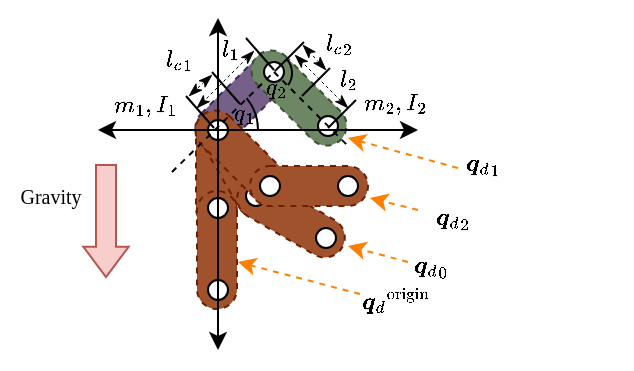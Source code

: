 <mxfile version="27.0.5">
  <diagram name="Page-1" id="qDGQDkPgU14C5JTouNm-">
    <mxGraphModel dx="411" dy="290" grid="1" gridSize="10" guides="1" tooltips="1" connect="1" arrows="1" fold="1" page="1" pageScale="1" pageWidth="850" pageHeight="1100" math="1" shadow="0">
      <root>
        <mxCell id="0" />
        <mxCell id="1" value="Robot" style="" parent="0" />
        <mxCell id="FI1ZCEWXshxIChQXKT9G-6" value="" style="rounded=1;whiteSpace=wrap;html=1;rotation=90;glass=0;shadow=0;arcSize=50;dashed=1;fillColor=#a0522d;strokeColor=#6D1F00;fontColor=#ffffff;" parent="1" vertex="1">
          <mxGeometry x="329.5" y="489.5" width="59" height="20" as="geometry" />
        </mxCell>
        <mxCell id="cDLoAeZumCPzplCaYUsG-3" value="" style="rounded=1;whiteSpace=wrap;html=1;rotation=60;glass=0;shadow=0;arcSize=50;dashed=1;fillColor=#a0522d;fontColor=#ffffff;strokeColor=#6D1F00;" parent="1" vertex="1">
          <mxGeometry x="340" y="487" width="59" height="20" as="geometry" />
        </mxCell>
        <mxCell id="FI1ZCEWXshxIChQXKT9G-7" value="" style="rounded=1;whiteSpace=wrap;html=1;rotation=90;glass=0;shadow=0;arcSize=50;dashed=1;fillColor=#a0522d;strokeColor=#6D1F00;fontColor=#ffffff;" parent="1" vertex="1">
          <mxGeometry x="330" y="530" width="59" height="20" as="geometry" />
        </mxCell>
        <mxCell id="FI1ZCEWXshxIChQXKT9G-16" value="" style="rounded=1;whiteSpace=wrap;html=1;rotation=-45;glass=0;shadow=0;arcSize=50;dashed=1;fillColor=#76608a;strokeColor=#432D57;fontColor=#ffffff;" parent="1" vertex="1">
          <mxGeometry x="343" y="455" width="59" height="20" as="geometry" />
        </mxCell>
        <mxCell id="FI1ZCEWXshxIChQXKT9G-17" value="" style="rounded=1;whiteSpace=wrap;html=1;rotation=45;glass=0;shadow=0;arcSize=50;dashed=1;fillColor=#6d8764;strokeColor=#3A5431;fontColor=#ffffff;" parent="1" vertex="1">
          <mxGeometry x="371" y="454" width="59" height="20" as="geometry" />
        </mxCell>
        <mxCell id="cDLoAeZumCPzplCaYUsG-4" value="" style="rounded=1;whiteSpace=wrap;html=1;rotation=30;glass=0;shadow=0;arcSize=50;dashed=1;fillColor=#a0522d;strokeColor=#6D1F00;fontColor=#ffffff;" parent="1" vertex="1">
          <mxGeometry x="367" y="514" width="59" height="20" as="geometry" />
        </mxCell>
        <mxCell id="cDLoAeZumCPzplCaYUsG-5" value="" style="ellipse;whiteSpace=wrap;html=1;aspect=fixed;strokeColor=#000000;" parent="1" vertex="1">
          <mxGeometry x="374" y="508" width="10" height="10" as="geometry" />
        </mxCell>
        <mxCell id="FI1ZCEWXshxIChQXKT9G-14" value="" style="rounded=1;whiteSpace=wrap;html=1;rotation=45;glass=0;shadow=0;arcSize=50;dashed=1;fillColor=#a0522d;strokeColor=#6D1F00;fontColor=#ffffff;" parent="1" vertex="1">
          <mxGeometry x="343" y="484" width="59" height="20" as="geometry" />
        </mxCell>
        <mxCell id="FI1ZCEWXshxIChQXKT9G-15" value="" style="rounded=1;whiteSpace=wrap;html=1;rotation=0;glass=0;shadow=0;arcSize=50;dashed=1;fillColor=#a0522d;strokeColor=#6D1F00;fontColor=#ffffff;" parent="1" vertex="1">
          <mxGeometry x="376" y="498" width="59" height="20" as="geometry" />
        </mxCell>
        <mxCell id="FI1ZCEWXshxIChQXKT9G-2" value="circle" style="locked=1;" parent="0" />
        <mxCell id="FI1ZCEWXshxIChQXKT9G-3" value="" style="ellipse;whiteSpace=wrap;html=1;aspect=fixed;strokeColor=#000000;" parent="FI1ZCEWXshxIChQXKT9G-2" vertex="1">
          <mxGeometry x="355" y="475" width="10" height="10" as="geometry" />
        </mxCell>
        <mxCell id="FI1ZCEWXshxIChQXKT9G-8" value="" style="ellipse;whiteSpace=wrap;html=1;aspect=fixed;strokeColor=#000000;" parent="FI1ZCEWXshxIChQXKT9G-2" vertex="1">
          <mxGeometry x="381" y="503" width="10" height="10" as="geometry" />
        </mxCell>
        <mxCell id="FI1ZCEWXshxIChQXKT9G-9" value="" style="ellipse;whiteSpace=wrap;html=1;aspect=fixed;strokeColor=#000000;" parent="FI1ZCEWXshxIChQXKT9G-2" vertex="1">
          <mxGeometry x="383" y="446" width="10" height="10" as="geometry" />
        </mxCell>
        <mxCell id="FI1ZCEWXshxIChQXKT9G-11" value="" style="ellipse;whiteSpace=wrap;html=1;aspect=fixed;strokeColor=#000000;" parent="FI1ZCEWXshxIChQXKT9G-2" vertex="1">
          <mxGeometry x="355" y="514" width="10" height="10" as="geometry" />
        </mxCell>
        <mxCell id="FI1ZCEWXshxIChQXKT9G-22" value="" style="ellipse;whiteSpace=wrap;html=1;aspect=fixed;strokeColor=#000000;" parent="FI1ZCEWXshxIChQXKT9G-2" vertex="1">
          <mxGeometry x="410" y="473" width="10" height="10" as="geometry" />
        </mxCell>
        <mxCell id="FI1ZCEWXshxIChQXKT9G-27" value="" style="ellipse;whiteSpace=wrap;html=1;aspect=fixed;strokeColor=#000000;" parent="FI1ZCEWXshxIChQXKT9G-2" vertex="1">
          <mxGeometry x="355" y="555" width="10" height="10" as="geometry" />
        </mxCell>
        <mxCell id="FI1ZCEWXshxIChQXKT9G-28" value="" style="ellipse;whiteSpace=wrap;html=1;aspect=fixed;strokeColor=#000000;" parent="FI1ZCEWXshxIChQXKT9G-2" vertex="1">
          <mxGeometry x="420" y="503" width="10" height="10" as="geometry" />
        </mxCell>
        <mxCell id="cDLoAeZumCPzplCaYUsG-1" value="" style="ellipse;whiteSpace=wrap;html=1;aspect=fixed;strokeColor=#000000;" parent="FI1ZCEWXshxIChQXKT9G-2" vertex="1">
          <mxGeometry x="409" y="529" width="10" height="10" as="geometry" />
        </mxCell>
        <mxCell id="huqLMEuDd-iwsDeeU7Vt-10" value="Line" style="locked=1;" parent="0" />
        <mxCell id="huqLMEuDd-iwsDeeU7Vt-51" value="" style="endArrow=classicThin;html=1;rounded=0;dashed=1;endFill=1;startArrow=classicThin;startFill=1;strokeWidth=0.5;" parent="huqLMEuDd-iwsDeeU7Vt-10" edge="1">
          <mxGeometry width="50" height="50" relative="1" as="geometry">
            <mxPoint x="357" y="452" as="sourcePoint" />
            <mxPoint x="345.0" y="463" as="targetPoint" />
          </mxGeometry>
        </mxCell>
        <mxCell id="huqLMEuDd-iwsDeeU7Vt-52" value="" style="endArrow=classicThin;html=1;rounded=0;dashed=1;endFill=1;startArrow=classicThin;startFill=1;strokeWidth=0.5;" parent="huqLMEuDd-iwsDeeU7Vt-10" edge="1">
          <mxGeometry width="50" height="50" relative="1" as="geometry">
            <mxPoint x="414" y="450" as="sourcePoint" />
            <mxPoint x="402.0" y="437" as="targetPoint" />
          </mxGeometry>
        </mxCell>
        <mxCell id="huqLMEuDd-iwsDeeU7Vt-18" value="" style="endArrow=classicThin;html=1;rounded=0;dashed=1;strokeColor=default;startArrow=classicThin;startFill=1;endFill=1;strokeWidth=0.5;" parent="huqLMEuDd-iwsDeeU7Vt-10" edge="1">
          <mxGeometry width="50" height="50" relative="1" as="geometry">
            <mxPoint x="425" y="469" as="sourcePoint" />
            <mxPoint x="398.0" y="442" as="targetPoint" />
          </mxGeometry>
        </mxCell>
        <mxCell id="huqLMEuDd-iwsDeeU7Vt-45" value="" style="endArrow=none;html=1;rounded=0;" parent="huqLMEuDd-iwsDeeU7Vt-10" edge="1">
          <mxGeometry width="50" height="50" relative="1" as="geometry">
            <mxPoint x="344.0" y="463" as="sourcePoint" />
            <mxPoint x="358.0" y="479" as="targetPoint" />
          </mxGeometry>
        </mxCell>
        <mxCell id="huqLMEuDd-iwsDeeU7Vt-46" value="" style="endArrow=classicThin;html=1;rounded=0;dashed=1;endFill=1;startArrow=classicThin;startFill=1;strokeWidth=0.5;" parent="huqLMEuDd-iwsDeeU7Vt-10" edge="1">
          <mxGeometry width="50" height="50" relative="1" as="geometry">
            <mxPoint x="378" y="440" as="sourcePoint" />
            <mxPoint x="349.0" y="469" as="targetPoint" />
          </mxGeometry>
        </mxCell>
        <mxCell id="FI1ZCEWXshxIChQXKT9G-18" value="" style="endArrow=none;html=1;rounded=0;" parent="huqLMEuDd-iwsDeeU7Vt-10" edge="1">
          <mxGeometry width="50" height="50" relative="1" as="geometry">
            <mxPoint x="357.0" y="451" as="sourcePoint" />
            <mxPoint x="371.0" y="467" as="targetPoint" />
          </mxGeometry>
        </mxCell>
        <mxCell id="FI1ZCEWXshxIChQXKT9G-19" value="" style="endArrow=none;html=1;rounded=0;" parent="huqLMEuDd-iwsDeeU7Vt-10" edge="1">
          <mxGeometry width="50" height="50" relative="1" as="geometry">
            <mxPoint x="374.0" y="434" as="sourcePoint" />
            <mxPoint x="388.0" y="450" as="targetPoint" />
          </mxGeometry>
        </mxCell>
        <mxCell id="FI1ZCEWXshxIChQXKT9G-20" value="" style="endArrow=none;html=1;rounded=0;" parent="huqLMEuDd-iwsDeeU7Vt-10" edge="1">
          <mxGeometry width="50" height="50" relative="1" as="geometry">
            <mxPoint x="389" y="450" as="sourcePoint" />
            <mxPoint x="403" y="436" as="targetPoint" />
          </mxGeometry>
        </mxCell>
        <mxCell id="FI1ZCEWXshxIChQXKT9G-21" value="" style="endArrow=none;html=1;rounded=0;" parent="huqLMEuDd-iwsDeeU7Vt-10" edge="1">
          <mxGeometry width="50" height="50" relative="1" as="geometry">
            <mxPoint x="415" y="479" as="sourcePoint" />
            <mxPoint x="429" y="465" as="targetPoint" />
          </mxGeometry>
        </mxCell>
        <mxCell id="FI1ZCEWXshxIChQXKT9G-23" value="" style="endArrow=none;html=1;rounded=0;" parent="huqLMEuDd-iwsDeeU7Vt-10" edge="1">
          <mxGeometry width="50" height="50" relative="1" as="geometry">
            <mxPoint x="402" y="463" as="sourcePoint" />
            <mxPoint x="416" y="449" as="targetPoint" />
          </mxGeometry>
        </mxCell>
        <mxCell id="FI1ZCEWXshxIChQXKT9G-36" value="" style="endArrow=classic;html=1;rounded=0;dashed=1;strokeColor=#FF8000;" parent="huqLMEuDd-iwsDeeU7Vt-10" edge="1">
          <mxGeometry width="50" height="50" relative="1" as="geometry">
            <mxPoint x="480" y="499" as="sourcePoint" />
            <mxPoint x="425" y="484" as="targetPoint" />
          </mxGeometry>
        </mxCell>
        <mxCell id="cDLoAeZumCPzplCaYUsG-7" value="" style="endArrow=classic;html=1;rounded=0;dashed=1;strokeColor=#FF8000;" parent="huqLMEuDd-iwsDeeU7Vt-10" edge="1">
          <mxGeometry width="50" height="50" relative="1" as="geometry">
            <mxPoint x="460" y="520" as="sourcePoint" />
            <mxPoint x="436" y="514" as="targetPoint" />
          </mxGeometry>
        </mxCell>
        <mxCell id="cDLoAeZumCPzplCaYUsG-8" value="" style="endArrow=classic;html=1;rounded=0;dashed=1;strokeColor=#FF8000;" parent="huqLMEuDd-iwsDeeU7Vt-10" edge="1">
          <mxGeometry width="50" height="50" relative="1" as="geometry">
            <mxPoint x="455" y="546" as="sourcePoint" />
            <mxPoint x="425" y="538" as="targetPoint" />
          </mxGeometry>
        </mxCell>
        <mxCell id="cDLoAeZumCPzplCaYUsG-9" value="" style="endArrow=classic;html=1;rounded=0;dashed=1;strokeColor=#FF8000;" parent="huqLMEuDd-iwsDeeU7Vt-10" edge="1">
          <mxGeometry width="50" height="50" relative="1" as="geometry">
            <mxPoint x="431" y="562" as="sourcePoint" />
            <mxPoint x="370" y="546" as="targetPoint" />
          </mxGeometry>
        </mxCell>
        <mxCell id="huqLMEuDd-iwsDeeU7Vt-9" value="Math" style="locked=1;" parent="0" />
        <mxCell id="huqLMEuDd-iwsDeeU7Vt-11" value="$$m_1, I_1$$" style="text;html=1;align=center;verticalAlign=middle;resizable=0;points=[];autosize=1;strokeColor=none;fillColor=none;fontSize=10;" parent="huqLMEuDd-iwsDeeU7Vt-9" vertex="1">
          <mxGeometry x="283" y="453" width="80" height="30" as="geometry" />
        </mxCell>
        <mxCell id="huqLMEuDd-iwsDeeU7Vt-24" value="$$l_1$$" style="text;html=1;align=center;verticalAlign=middle;resizable=0;points=[];autosize=1;strokeColor=none;fillColor=none;fontSize=10;" parent="huqLMEuDd-iwsDeeU7Vt-9" vertex="1">
          <mxGeometry x="336" y="425" width="60" height="30" as="geometry" />
        </mxCell>
        <mxCell id="huqLMEuDd-iwsDeeU7Vt-25" value="$$l_2$$" style="text;html=1;align=center;verticalAlign=middle;resizable=0;points=[];autosize=1;strokeColor=none;fillColor=none;fontSize=10;" parent="huqLMEuDd-iwsDeeU7Vt-9" vertex="1">
          <mxGeometry x="395" y="440" width="60" height="30" as="geometry" />
        </mxCell>
        <mxCell id="huqLMEuDd-iwsDeeU7Vt-26" value="$$m_2, I_2$$" style="text;html=1;align=center;verticalAlign=middle;resizable=0;points=[];autosize=1;strokeColor=none;fillColor=none;fontSize=10;" parent="huqLMEuDd-iwsDeeU7Vt-9" vertex="1">
          <mxGeometry x="408" y="452" width="80" height="30" as="geometry" />
        </mxCell>
        <mxCell id="huqLMEuDd-iwsDeeU7Vt-64" value="$$q_1$$" style="text;html=1;align=center;verticalAlign=middle;resizable=0;points=[];autosize=1;strokeColor=none;fillColor=none;fontSize=10;" parent="huqLMEuDd-iwsDeeU7Vt-9" vertex="1">
          <mxGeometry x="343" y="457" width="60" height="30" as="geometry" />
        </mxCell>
        <mxCell id="huqLMEuDd-iwsDeeU7Vt-65" value="$$q_2$$" style="text;html=1;align=center;verticalAlign=middle;resizable=0;points=[];autosize=1;strokeColor=none;fillColor=none;fontSize=10;" parent="huqLMEuDd-iwsDeeU7Vt-9" vertex="1">
          <mxGeometry x="359" y="444" width="60" height="30" as="geometry" />
        </mxCell>
        <mxCell id="huqLMEuDd-iwsDeeU7Vt-72" value="$${l_c}_1$$" style="text;html=1;align=center;verticalAlign=middle;resizable=0;points=[];autosize=1;strokeColor=none;fillColor=none;fontSize=10;" parent="huqLMEuDd-iwsDeeU7Vt-9" vertex="1">
          <mxGeometry x="300" y="430" width="80" height="30" as="geometry" />
        </mxCell>
        <mxCell id="huqLMEuDd-iwsDeeU7Vt-73" value="$${l_c}_2$$" style="text;html=1;align=center;verticalAlign=middle;resizable=0;points=[];autosize=1;strokeColor=none;fillColor=none;fontSize=10;" parent="huqLMEuDd-iwsDeeU7Vt-9" vertex="1">
          <mxGeometry x="380" y="422" width="80" height="30" as="geometry" />
        </mxCell>
        <mxCell id="DgbjqDDFVPC9Z2P_r_7G-1" value="Gravity" style="text;html=1;align=center;verticalAlign=middle;resizable=0;points=[];autosize=1;strokeColor=none;fillColor=none;fontSize=10;fontFamily=Times New Roman;" parent="huqLMEuDd-iwsDeeU7Vt-9" vertex="1">
          <mxGeometry x="251" y="498" width="50" height="30" as="geometry" />
        </mxCell>
        <mxCell id="FI1ZCEWXshxIChQXKT9G-32" value="$${\boldsymbol{q}_{d}}^{\rm{origin}}$$" style="text;html=1;align=center;verticalAlign=middle;resizable=0;points=[];autosize=1;strokeColor=none;fillColor=none;fontSize=10;" parent="huqLMEuDd-iwsDeeU7Vt-9" vertex="1">
          <mxGeometry x="353" y="550" width="190" height="30" as="geometry" />
        </mxCell>
        <mxCell id="FI1ZCEWXshxIChQXKT9G-33" value="$${\boldsymbol{q}_{d}}_1$$" style="text;html=1;align=center;verticalAlign=middle;resizable=0;points=[];autosize=1;strokeColor=none;fillColor=none;fontSize=10;" parent="huqLMEuDd-iwsDeeU7Vt-9" vertex="1">
          <mxGeometry x="417" y="482" width="150" height="30" as="geometry" />
        </mxCell>
        <mxCell id="FI1ZCEWXshxIChQXKT9G-34" value="$${\boldsymbol{q}_{d}}_2$$" style="text;html=1;align=center;verticalAlign=middle;resizable=0;points=[];autosize=1;strokeColor=none;fillColor=none;fontSize=10;" parent="huqLMEuDd-iwsDeeU7Vt-9" vertex="1">
          <mxGeometry x="402" y="509" width="150" height="30" as="geometry" />
        </mxCell>
        <mxCell id="cDLoAeZumCPzplCaYUsG-6" value="$${\boldsymbol{q}_{d}}_0$$" style="text;html=1;align=center;verticalAlign=middle;resizable=0;points=[];autosize=1;strokeColor=none;fillColor=none;fontSize=10;" parent="huqLMEuDd-iwsDeeU7Vt-9" vertex="1">
          <mxGeometry x="391" y="533" width="150" height="30" as="geometry" />
        </mxCell>
        <mxCell id="huqLMEuDd-iwsDeeU7Vt-27" value="Axes" style="locked=1;" parent="0" />
        <mxCell id="huqLMEuDd-iwsDeeU7Vt-30" value="" style="endArrow=classic;startArrow=classic;html=1;rounded=0;" parent="huqLMEuDd-iwsDeeU7Vt-27" edge="1">
          <mxGeometry width="50" height="50" relative="1" as="geometry">
            <mxPoint x="300" y="480" as="sourcePoint" />
            <mxPoint x="460" y="480" as="targetPoint" />
          </mxGeometry>
        </mxCell>
        <mxCell id="huqLMEuDd-iwsDeeU7Vt-42" value="" style="endArrow=classic;startArrow=classic;html=1;rounded=0;" parent="huqLMEuDd-iwsDeeU7Vt-27" edge="1">
          <mxGeometry width="50" height="50" relative="1" as="geometry">
            <mxPoint x="360" y="590" as="sourcePoint" />
            <mxPoint x="360" y="424" as="targetPoint" />
          </mxGeometry>
        </mxCell>
        <mxCell id="huqLMEuDd-iwsDeeU7Vt-59" value="" style="endArrow=none;dashed=1;html=1;rounded=0;" parent="huqLMEuDd-iwsDeeU7Vt-27" edge="1">
          <mxGeometry width="50" height="50" relative="1" as="geometry">
            <mxPoint x="337" y="501" as="sourcePoint" />
            <mxPoint x="389" y="450" as="targetPoint" />
          </mxGeometry>
        </mxCell>
        <mxCell id="huqLMEuDd-iwsDeeU7Vt-61" value="" style="endArrow=none;dashed=1;html=1;rounded=0;" parent="huqLMEuDd-iwsDeeU7Vt-27" edge="1">
          <mxGeometry width="50" height="50" relative="1" as="geometry">
            <mxPoint x="388" y="451" as="sourcePoint" />
            <mxPoint x="425" y="488" as="targetPoint" />
          </mxGeometry>
        </mxCell>
        <mxCell id="huqLMEuDd-iwsDeeU7Vt-56" value="Angle" style="locked=1;" parent="0" />
        <mxCell id="huqLMEuDd-iwsDeeU7Vt-57" value="" style="verticalLabelPosition=bottom;verticalAlign=top;html=1;shape=mxgraph.basic.arc;startAngle=0.14;endAngle=0.252;" parent="huqLMEuDd-iwsDeeU7Vt-56" vertex="1">
          <mxGeometry x="330" y="455" width="50" height="50" as="geometry" />
        </mxCell>
        <mxCell id="huqLMEuDd-iwsDeeU7Vt-62" value="" style="verticalLabelPosition=bottom;verticalAlign=top;html=1;shape=mxgraph.basic.arc;startAngle=0.871;endAngle=0.11;rotation=90;" parent="huqLMEuDd-iwsDeeU7Vt-56" vertex="1">
          <mxGeometry x="379" y="443" width="19" height="17" as="geometry" />
        </mxCell>
        <mxCell id="huqLMEuDd-iwsDeeU7Vt-66" value="Gravity" style="locked=1;" parent="0" />
        <mxCell id="huqLMEuDd-iwsDeeU7Vt-71" value="" style="shape=flexArrow;endArrow=classic;html=1;rounded=0;endWidth=11.667;endSize=4.708;fillColor=#f8cecc;strokeColor=#b85450;" parent="huqLMEuDd-iwsDeeU7Vt-66" edge="1">
          <mxGeometry width="50" height="50" relative="1" as="geometry">
            <mxPoint x="304" y="497" as="sourcePoint" />
            <mxPoint x="304" y="554" as="targetPoint" />
          </mxGeometry>
        </mxCell>
      </root>
    </mxGraphModel>
  </diagram>
</mxfile>
